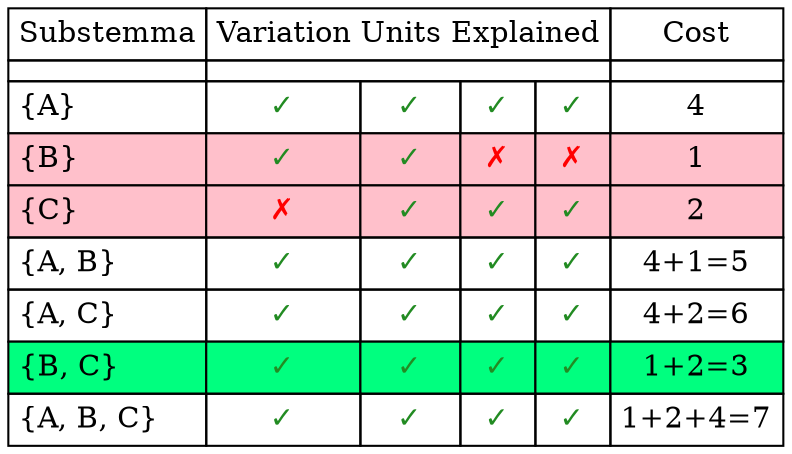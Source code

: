 digraph weighted_set_cover {
	margin=0;
	explained_table[shape=none, margin=0, label=<
		<TABLE BORDER="0" CELLBORDER="1" CELLSPACING="0" CELLPADDING="4">
			<TR>
				<TD ALIGN="LEFT">Substemma</TD>
				<TD COLSPAN="4">Variation Units Explained</TD>
				<TD>Cost</TD>
			</TR>
			<TR>
				<TD ALIGN="LEFT"></TD>
				<TD COLSPAN="4"></TD>
				<TD></TD>
			</TR>
			<TR>
				<TD ALIGN="LEFT">{A}</TD>
				<TD><FONT COLOR="#228b22" FACE="EB-Garamond">✓</FONT></TD>
				<TD><FONT COLOR="#228b22" FACE="EB-Garamond">✓</FONT></TD>
				<TD><FONT COLOR="#228b22" FACE="EB-Garamond">✓</FONT></TD>
				<TD><FONT COLOR="#228b22" FACE="EB-Garamond">✓</FONT></TD>
				<TD>4</TD>
			</TR>
			<TR>
				<TD ALIGN="LEFT" BGCOLOR="Pink">{B}</TD>
				<TD BGCOLOR="Pink"><FONT COLOR="#228b22" FACE="EB-Garamond">✓</FONT></TD>
				<TD BGCOLOR="Pink"><FONT COLOR="#228b22" FACE="EB-Garamond">✓</FONT></TD>
				<TD BGCOLOR="Pink"><FONT COLOR="#ff0000" FACE="EB-Garamond">✗</FONT></TD>
				<TD BGCOLOR="Pink"><FONT COLOR="#ff0000" FACE="EB-Garamond">✗</FONT></TD>
				<TD BGCOLOR="Pink">1</TD>
			</TR>
			<TR>
				<TD ALIGN="LEFT" BGCOLOR="Pink">{C}</TD>
				<TD BGCOLOR="Pink"><FONT COLOR="#ff0000" FACE="EB-Garamond">✗</FONT></TD>
				<TD BGCOLOR="Pink"><FONT COLOR="#228b22" FACE="EB-Garamond">✓</FONT></TD>
				<TD BGCOLOR="Pink"><FONT COLOR="#228b22" FACE="EB-Garamond">✓</FONT></TD>
				<TD BGCOLOR="Pink"><FONT COLOR="#228b22" FACE="EB-Garamond">✓</FONT></TD>
				<TD BGCOLOR="Pink">2</TD>
			</TR>
			<TR>
				<TD ALIGN="LEFT">{A, B}</TD>
				<TD><FONT COLOR="#228b22" FACE="EB-Garamond">✓</FONT></TD>
				<TD><FONT COLOR="#228b22" FACE="EB-Garamond">✓</FONT></TD>
				<TD><FONT COLOR="#228b22" FACE="EB-Garamond">✓</FONT></TD>
				<TD><FONT COLOR="#228b22" FACE="EB-Garamond">✓</FONT></TD>
				<TD>4+1=5</TD>
			</TR>
			<TR>
				<TD ALIGN="LEFT">{A, C}</TD>
				<TD><FONT COLOR="#228b22" FACE="EB-Garamond">✓</FONT></TD>
				<TD><FONT COLOR="#228b22" FACE="EB-Garamond">✓</FONT></TD>
				<TD><FONT COLOR="#228b22" FACE="EB-Garamond">✓</FONT></TD>
				<TD><FONT COLOR="#228b22" FACE="EB-Garamond">✓</FONT></TD>
				<TD>4+2=6</TD>
			</TR>
			<TR>
				<TD ALIGN="LEFT" BGCOLOR="SpringGreen">{B, C}</TD>
				<TD BGCOLOR="SpringGreen"><FONT COLOR="#228b22" FACE="EB-Garamond">✓</FONT></TD>
				<TD BGCOLOR="SpringGreen"><FONT COLOR="#228b22" FACE="EB-Garamond">✓</FONT></TD>
				<TD BGCOLOR="SpringGreen"><FONT COLOR="#228b22" FACE="EB-Garamond">✓</FONT></TD>
				<TD BGCOLOR="SpringGreen"><FONT COLOR="#228b22" FACE="EB-Garamond">✓</FONT></TD>
				<TD BGCOLOR="SpringGreen">1+2=3</TD>
			</TR>
			<TR>
				<TD ALIGN="LEFT">{A, B, C}</TD>
				<TD><FONT COLOR="#228b22" FACE="EB-Garamond">✓</FONT></TD>
				<TD><FONT COLOR="#228b22" FACE="EB-Garamond">✓</FONT></TD>
				<TD><FONT COLOR="#228b22" FACE="EB-Garamond">✓</FONT></TD>
				<TD><FONT COLOR="#228b22" FACE="EB-Garamond">✓</FONT></TD>
				<TD>1+2+4=7</TD>
			</TR>
		</TABLE>
	>];
}

